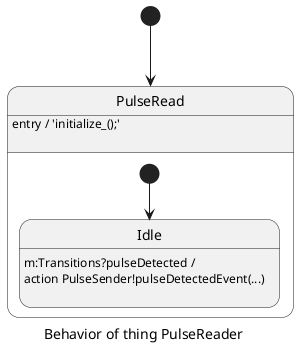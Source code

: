 @startuml
skinparam defaultTextAlignment left
caption Behavior of thing PulseReader
[*] --> PulseRead
state PulseRead{
state Idle{
	Idle : m:Transitions?pulseDetected / \naction PulseSender!pulseDetectedEvent(...)\n
}
[*] --> Idle
	PulseRead : entry / 'initialize_();'\n
}
@enduml
